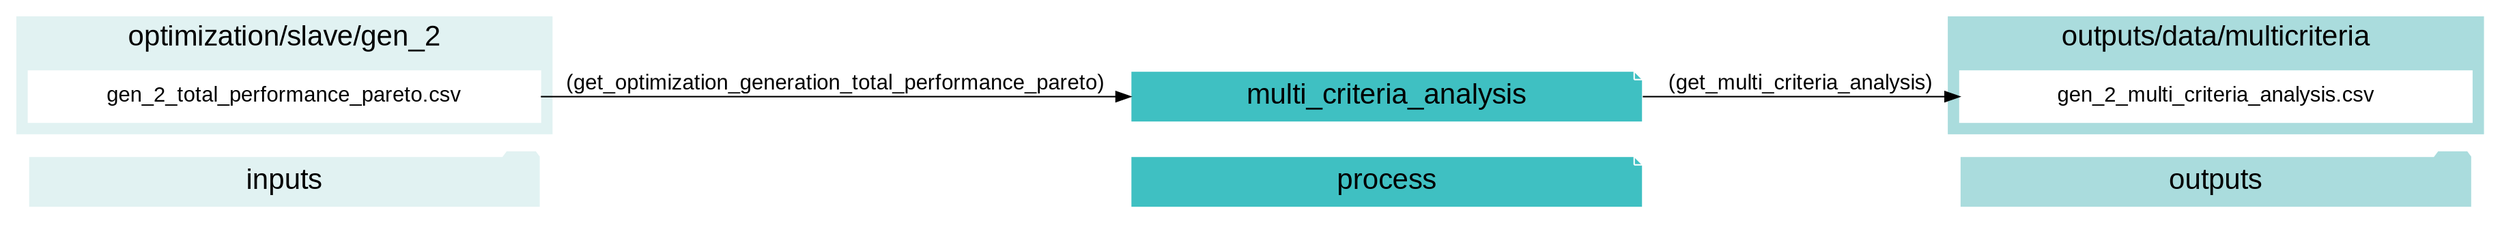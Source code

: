 digraph multi_criteria_analysis {
    rankdir="LR";
    graph [overlap=false, fontname=arial];
    node [shape=box, style=filled, color=white, fontsize=15, fontname=arial, fixedsize=true, width=5];
    edge [fontname=arial, fontsize = 15]
    newrank=true
    subgraph cluster_legend {
    fontsize=25
    style=invis
    "process"[style=filled, fillcolor="#3FC0C2", shape=note, fontsize=20, fontname="arial"]
    "inputs" [style=filled, shape=folder, color=white, fillcolor="#E1F2F2", fontsize=20]
    "outputs"[style=filled, shape=folder, color=white, fillcolor="#aadcdd", fontsize=20]
    "inputs"->"process"[style=invis]
    "process"->"outputs"[style=invis]
    }
    "multi_criteria_analysis"[style=filled, color=white, fillcolor="#3FC0C2", shape=note, fontsize=20, fontname=arial];
    subgraph cluster_0_in {
        style = filled;
        color = "#E1F2F2";
        fontsize = 20;
        rank=same;
        label="optimization/slave/gen_2";
        "gen_2_total_performance_pareto.csv"
    }
    subgraph cluster_1_out {
        style = filled;
        color = "#aadcdd";
        fontsize = 20;
        rank=same;
        label="outputs/data/multicriteria";
        "gen_2_multi_criteria_analysis.csv"
    }
    "gen_2_total_performance_pareto.csv" -> "multi_criteria_analysis"[label="(get_optimization_generation_total_performance_pareto)"]
    "multi_criteria_analysis" -> "gen_2_multi_criteria_analysis.csv"[label="(get_multi_criteria_analysis)"]
    }